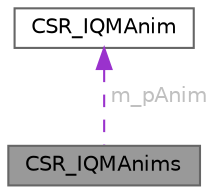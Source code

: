 digraph "CSR_IQMAnims"
{
 // LATEX_PDF_SIZE
  bgcolor="transparent";
  edge [fontname=Helvetica,fontsize=10,labelfontname=Helvetica,labelfontsize=10];
  node [fontname=Helvetica,fontsize=10,shape=box,height=0.2,width=0.4];
  Node1 [id="Node000001",label="CSR_IQMAnims",height=0.2,width=0.4,color="gray40", fillcolor="grey60", style="filled", fontcolor="black",tooltip=" "];
  Node2 -> Node1 [id="edge1_Node000001_Node000002",dir="back",color="darkorchid3",style="dashed",tooltip=" ",label=" m_pAnim",fontcolor="grey" ];
  Node2 [id="Node000002",label="CSR_IQMAnim",height=0.2,width=0.4,color="gray40", fillcolor="white", style="filled",URL="$struct_c_s_r___i_q_m_anim.html",tooltip=" "];
}
